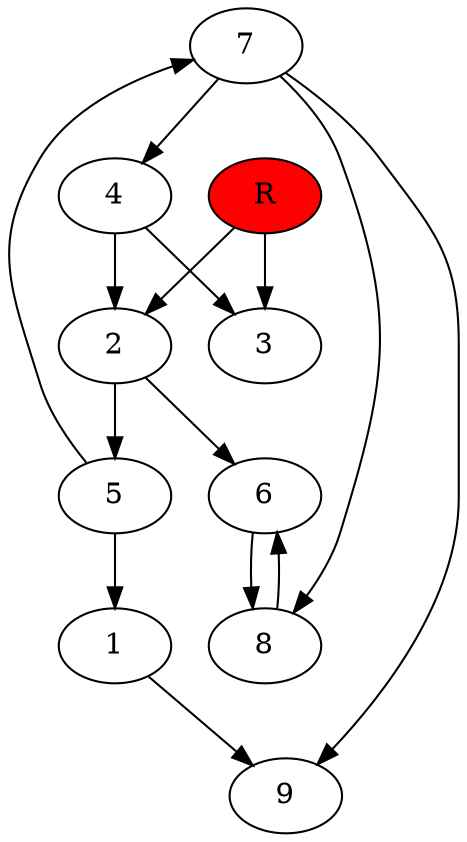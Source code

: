 digraph prb7840 {
	1
	2
	3
	4
	5
	6
	7
	8
	R [fillcolor="#ff0000" style=filled]
	1 -> 9
	2 -> 5
	2 -> 6
	4 -> 2
	4 -> 3
	5 -> 1
	5 -> 7
	6 -> 8
	7 -> 4
	7 -> 8
	7 -> 9
	8 -> 6
	R -> 2
	R -> 3
}
